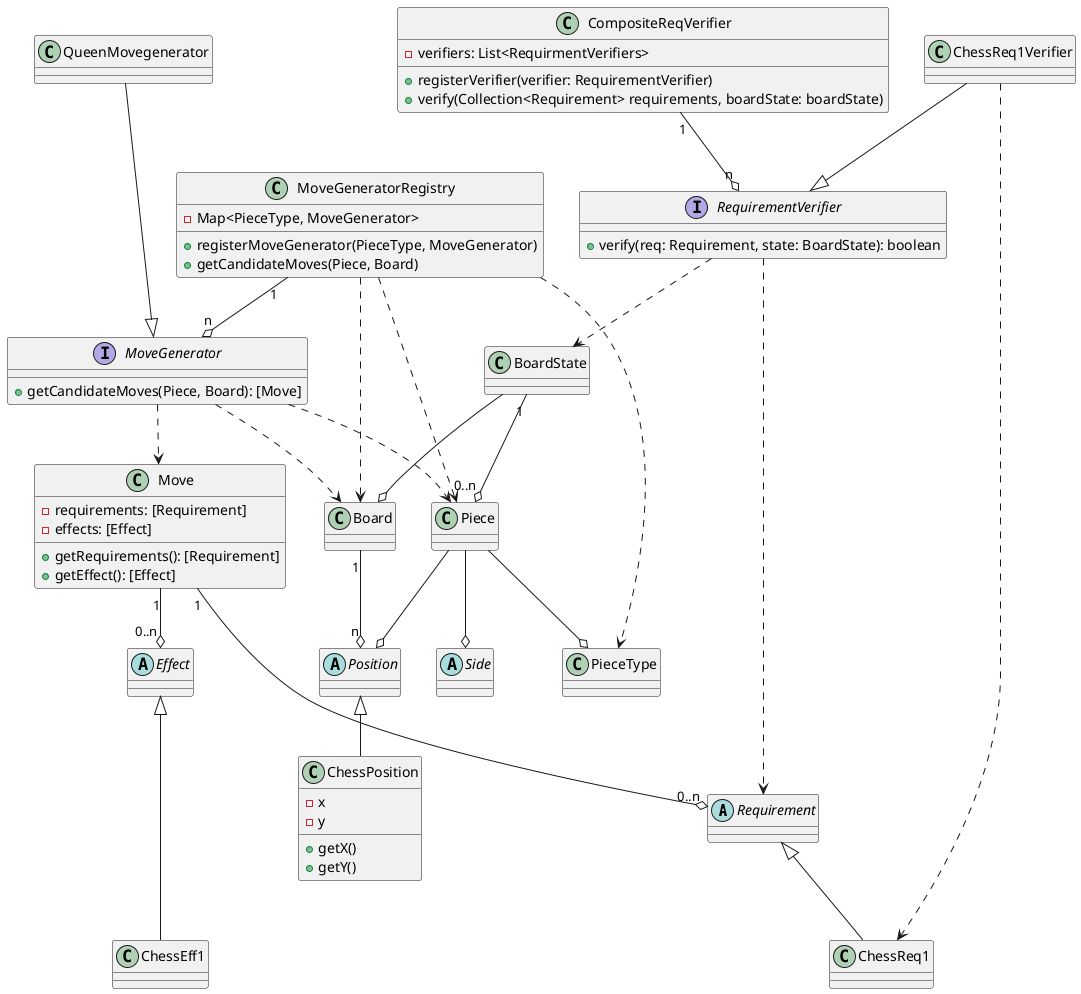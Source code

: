 @startuml Class Design
abstract Requirement
class ChessReq1

abstract Effect
' class ChessEff1
' class ChessEff2

class Move {
    - requirements: [Requirement]
    - effects: [Effect]
    + getRequirements(): [Requirement]
    + getEffect(): [Effect]
}

abstract Position
class ChessPosition {
    - x
    - y
    + getX()
    + getY()
}

abstract Side
interface MoveGenerator {
    + getCandidateMoves(Piece, Board): [Move]
}

class QueenMovegenerator {

}

class MoveGeneratorRegistry {
    - Map<PieceType, MoveGenerator>
    + registerMoveGenerator(PieceType, MoveGenerator)
    + getCandidateMoves(Piece, Board)
}


class BoardState {

}

interface RequirementVerifier {
    + verify(req: Requirement, state: BoardState): boolean
}
class CompositeReqVerifier {
    - verifiers: List<RequirmentVerifiers>
    + registerVerifier(verifier: RequirementVerifier)
    + verify(Collection<Requirement> requirements, boardState: boardState)
}
class ChessReq1Verifier

class Piece {

}

class Board

Move "1"-d-o "0..n" Effect
Move "1"-d--o "0..n" Requirement
MoveGeneratorRegistry "1" --o "n" MoveGenerator
MoveGeneratorRegistry ..> PieceType
MoveGeneratorRegistry ..> Piece
MoveGeneratorRegistry ..> Board

MoveGenerator ..> Piece
MoveGenerator ..> Board
MoveGenerator ..> Move

Piece --o PieceType
Piece --o Position
Piece --o Side

Board "1"--o "n" Position

BoardState --o Board
BoardState "1"--o "0..n" Piece

RequirementVerifier ..> Requirement
RequirementVerifier ..> BoardState



ChessReq1 -u-|> Requirement

ChessEff1 -u--|> Effect


ChessReq1Verifier -d-|> RequirementVerifier
CompositeReqVerifier "1"-d-o "n" RequirementVerifier
ChessReq1Verifier ......> ChessReq1
ChessPosition -u-|> Position

QueenMovegenerator -d--|> MoveGenerator

@enduml